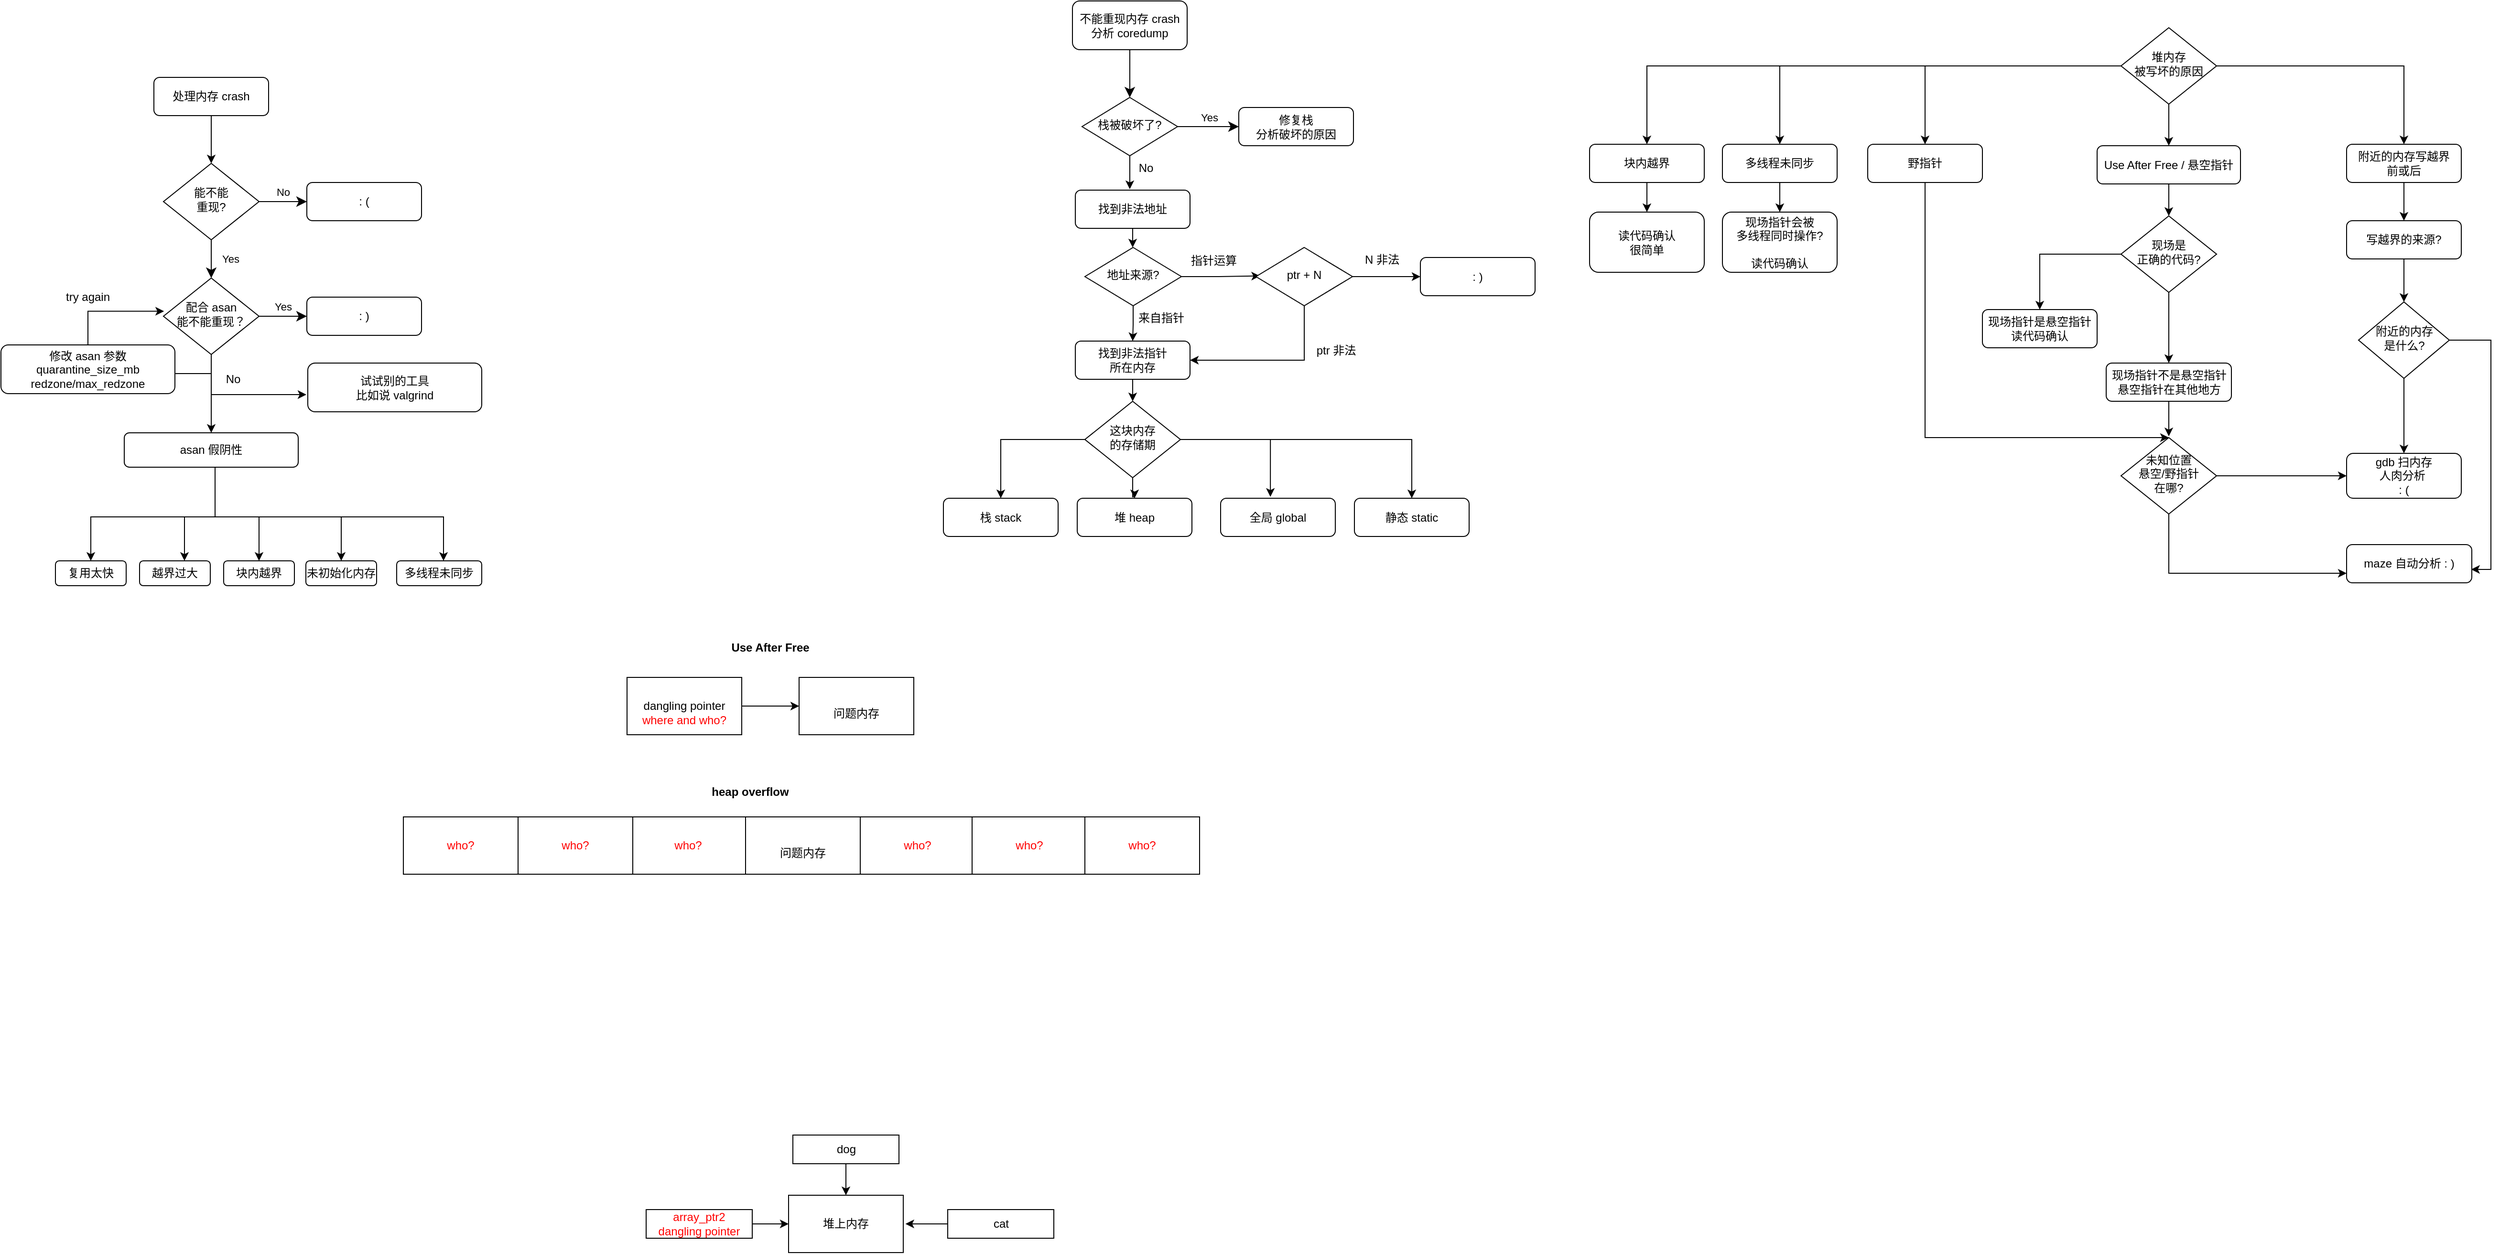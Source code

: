 <mxfile version="21.3.3" type="github">
  <diagram id="C5RBs43oDa-KdzZeNtuy" name="Page-1">
    <mxGraphModel dx="2188" dy="540" grid="0" gridSize="10" guides="1" tooltips="1" connect="1" arrows="1" fold="1" page="0" pageScale="1" pageWidth="827" pageHeight="1169" math="0" shadow="0">
      <root>
        <mxCell id="WIyWlLk6GJQsqaUBKTNV-0" />
        <mxCell id="WIyWlLk6GJQsqaUBKTNV-1" parent="WIyWlLk6GJQsqaUBKTNV-0" />
        <mxCell id="WIyWlLk6GJQsqaUBKTNV-2" value="" style="rounded=0;html=1;jettySize=auto;orthogonalLoop=1;fontSize=11;endArrow=classic;endFill=1;endSize=8;strokeWidth=1;shadow=0;labelBackgroundColor=none;edgeStyle=orthogonalEdgeStyle;" parent="WIyWlLk6GJQsqaUBKTNV-1" source="WIyWlLk6GJQsqaUBKTNV-3" target="WIyWlLk6GJQsqaUBKTNV-6" edge="1">
          <mxGeometry relative="1" as="geometry" />
        </mxCell>
        <mxCell id="WIyWlLk6GJQsqaUBKTNV-3" value="不能重现内存 crash&lt;br&gt;分析 coredump" style="rounded=1;whiteSpace=wrap;html=1;fontSize=12;glass=0;strokeWidth=1;shadow=0;" parent="WIyWlLk6GJQsqaUBKTNV-1" vertex="1">
          <mxGeometry x="160" y="69" width="120" height="51" as="geometry" />
        </mxCell>
        <mxCell id="WIyWlLk6GJQsqaUBKTNV-5" value="Yes" style="edgeStyle=orthogonalEdgeStyle;rounded=0;html=1;jettySize=auto;orthogonalLoop=1;fontSize=11;endArrow=classic;endFill=1;endSize=8;strokeWidth=1;shadow=0;labelBackgroundColor=none;" parent="WIyWlLk6GJQsqaUBKTNV-1" source="WIyWlLk6GJQsqaUBKTNV-6" target="WIyWlLk6GJQsqaUBKTNV-7" edge="1">
          <mxGeometry x="0.008" y="10" relative="1" as="geometry">
            <mxPoint as="offset" />
          </mxGeometry>
        </mxCell>
        <mxCell id="8BDMUSqq49RjrJA-DaFx-30" style="edgeStyle=orthogonalEdgeStyle;rounded=0;orthogonalLoop=1;jettySize=auto;html=1;" parent="WIyWlLk6GJQsqaUBKTNV-1" source="WIyWlLk6GJQsqaUBKTNV-6" edge="1">
          <mxGeometry relative="1" as="geometry">
            <mxPoint x="220" y="266" as="targetPoint" />
          </mxGeometry>
        </mxCell>
        <mxCell id="WIyWlLk6GJQsqaUBKTNV-6" value="栈被破坏了?" style="rhombus;whiteSpace=wrap;html=1;shadow=0;fontFamily=Helvetica;fontSize=12;align=center;strokeWidth=1;spacing=6;spacingTop=-4;" parent="WIyWlLk6GJQsqaUBKTNV-1" vertex="1">
          <mxGeometry x="170" y="170" width="100" height="61" as="geometry" />
        </mxCell>
        <mxCell id="WIyWlLk6GJQsqaUBKTNV-7" value="修复栈&lt;br&gt;分析破坏的原因" style="rounded=1;whiteSpace=wrap;html=1;fontSize=12;glass=0;strokeWidth=1;shadow=0;" parent="WIyWlLk6GJQsqaUBKTNV-1" vertex="1">
          <mxGeometry x="334" y="180.5" width="120" height="40" as="geometry" />
        </mxCell>
        <mxCell id="g80Bc_psRyEcDJGl0exP-14" style="edgeStyle=orthogonalEdgeStyle;rounded=0;orthogonalLoop=1;jettySize=auto;html=1;entryX=0.5;entryY=0;entryDx=0;entryDy=0;" parent="WIyWlLk6GJQsqaUBKTNV-1" source="WIyWlLk6GJQsqaUBKTNV-11" target="g80Bc_psRyEcDJGl0exP-11" edge="1">
          <mxGeometry relative="1" as="geometry" />
        </mxCell>
        <mxCell id="WIyWlLk6GJQsqaUBKTNV-11" value="找到非法地址" style="rounded=1;whiteSpace=wrap;html=1;fontSize=12;glass=0;strokeWidth=1;shadow=0;" parent="WIyWlLk6GJQsqaUBKTNV-1" vertex="1">
          <mxGeometry x="163" y="267" width="120" height="40" as="geometry" />
        </mxCell>
        <mxCell id="g80Bc_psRyEcDJGl0exP-6" style="edgeStyle=orthogonalEdgeStyle;rounded=0;orthogonalLoop=1;jettySize=auto;html=1;entryX=0.5;entryY=0;entryDx=0;entryDy=0;" parent="WIyWlLk6GJQsqaUBKTNV-1" source="g80Bc_psRyEcDJGl0exP-0" target="g80Bc_psRyEcDJGl0exP-3" edge="1">
          <mxGeometry relative="1" as="geometry" />
        </mxCell>
        <mxCell id="g80Bc_psRyEcDJGl0exP-7" style="edgeStyle=orthogonalEdgeStyle;rounded=0;orthogonalLoop=1;jettySize=auto;html=1;entryX=0.5;entryY=0;entryDx=0;entryDy=0;" parent="WIyWlLk6GJQsqaUBKTNV-1" source="g80Bc_psRyEcDJGl0exP-0" target="g80Bc_psRyEcDJGl0exP-2" edge="1">
          <mxGeometry relative="1" as="geometry" />
        </mxCell>
        <mxCell id="g80Bc_psRyEcDJGl0exP-8" style="edgeStyle=orthogonalEdgeStyle;rounded=0;orthogonalLoop=1;jettySize=auto;html=1;entryX=0.434;entryY=-0.038;entryDx=0;entryDy=0;entryPerimeter=0;" parent="WIyWlLk6GJQsqaUBKTNV-1" source="g80Bc_psRyEcDJGl0exP-0" target="g80Bc_psRyEcDJGl0exP-4" edge="1">
          <mxGeometry relative="1" as="geometry" />
        </mxCell>
        <mxCell id="g80Bc_psRyEcDJGl0exP-9" style="edgeStyle=orthogonalEdgeStyle;rounded=0;orthogonalLoop=1;jettySize=auto;html=1;entryX=0.5;entryY=0;entryDx=0;entryDy=0;" parent="WIyWlLk6GJQsqaUBKTNV-1" source="g80Bc_psRyEcDJGl0exP-0" target="g80Bc_psRyEcDJGl0exP-5" edge="1">
          <mxGeometry relative="1" as="geometry" />
        </mxCell>
        <mxCell id="g80Bc_psRyEcDJGl0exP-0" value="这块内存&lt;br&gt;的存储期" style="rhombus;whiteSpace=wrap;html=1;shadow=0;fontFamily=Helvetica;fontSize=12;align=center;strokeWidth=1;spacing=6;spacingTop=-4;" parent="WIyWlLk6GJQsqaUBKTNV-1" vertex="1">
          <mxGeometry x="173" y="488" width="100" height="80" as="geometry" />
        </mxCell>
        <mxCell id="g80Bc_psRyEcDJGl0exP-2" value="栈 stack" style="rounded=1;whiteSpace=wrap;html=1;fontSize=12;glass=0;strokeWidth=1;shadow=0;" parent="WIyWlLk6GJQsqaUBKTNV-1" vertex="1">
          <mxGeometry x="25" y="589.5" width="120" height="40" as="geometry" />
        </mxCell>
        <mxCell id="g80Bc_psRyEcDJGl0exP-3" value="堆 heap" style="rounded=1;whiteSpace=wrap;html=1;fontSize=12;glass=0;strokeWidth=1;shadow=0;" parent="WIyWlLk6GJQsqaUBKTNV-1" vertex="1">
          <mxGeometry x="165" y="589.5" width="120" height="40" as="geometry" />
        </mxCell>
        <mxCell id="g80Bc_psRyEcDJGl0exP-4" value="全局 global" style="rounded=1;whiteSpace=wrap;html=1;fontSize=12;glass=0;strokeWidth=1;shadow=0;" parent="WIyWlLk6GJQsqaUBKTNV-1" vertex="1">
          <mxGeometry x="315" y="589.5" width="120" height="40" as="geometry" />
        </mxCell>
        <mxCell id="g80Bc_psRyEcDJGl0exP-5" value="静态 static" style="rounded=1;whiteSpace=wrap;html=1;fontSize=12;glass=0;strokeWidth=1;shadow=0;" parent="WIyWlLk6GJQsqaUBKTNV-1" vertex="1">
          <mxGeometry x="455" y="589.5" width="120" height="40" as="geometry" />
        </mxCell>
        <mxCell id="g80Bc_psRyEcDJGl0exP-17" style="edgeStyle=orthogonalEdgeStyle;rounded=0;orthogonalLoop=1;jettySize=auto;html=1;entryX=0.5;entryY=0;entryDx=0;entryDy=0;" parent="WIyWlLk6GJQsqaUBKTNV-1" source="g80Bc_psRyEcDJGl0exP-11" target="g80Bc_psRyEcDJGl0exP-12" edge="1">
          <mxGeometry relative="1" as="geometry" />
        </mxCell>
        <mxCell id="g80Bc_psRyEcDJGl0exP-20" style="edgeStyle=orthogonalEdgeStyle;rounded=0;orthogonalLoop=1;jettySize=auto;html=1;entryX=0.042;entryY=0.489;entryDx=0;entryDy=0;entryPerimeter=0;" parent="WIyWlLk6GJQsqaUBKTNV-1" source="g80Bc_psRyEcDJGl0exP-11" target="g80Bc_psRyEcDJGl0exP-22" edge="1">
          <mxGeometry relative="1" as="geometry">
            <mxPoint x="346" y="357.5" as="targetPoint" />
          </mxGeometry>
        </mxCell>
        <mxCell id="g80Bc_psRyEcDJGl0exP-11" value="地址来源?" style="rhombus;whiteSpace=wrap;html=1;shadow=0;fontFamily=Helvetica;fontSize=12;align=center;strokeWidth=1;spacing=6;spacingTop=-4;" parent="WIyWlLk6GJQsqaUBKTNV-1" vertex="1">
          <mxGeometry x="173" y="327" width="101" height="61" as="geometry" />
        </mxCell>
        <mxCell id="g80Bc_psRyEcDJGl0exP-16" style="edgeStyle=orthogonalEdgeStyle;rounded=0;orthogonalLoop=1;jettySize=auto;html=1;" parent="WIyWlLk6GJQsqaUBKTNV-1" source="g80Bc_psRyEcDJGl0exP-12" target="g80Bc_psRyEcDJGl0exP-0" edge="1">
          <mxGeometry relative="1" as="geometry" />
        </mxCell>
        <mxCell id="g80Bc_psRyEcDJGl0exP-12" value="找到非法指针&lt;br&gt;所在内存" style="rounded=1;whiteSpace=wrap;html=1;fontSize=12;glass=0;strokeWidth=1;shadow=0;" parent="WIyWlLk6GJQsqaUBKTNV-1" vertex="1">
          <mxGeometry x="163" y="425" width="120" height="40" as="geometry" />
        </mxCell>
        <UserObject label="来自指针" placeholders="1" name="Variable" id="g80Bc_psRyEcDJGl0exP-19">
          <mxCell style="text;html=1;strokeColor=none;fillColor=none;align=center;verticalAlign=middle;whiteSpace=wrap;overflow=hidden;" parent="WIyWlLk6GJQsqaUBKTNV-1" vertex="1">
            <mxGeometry x="213" y="391" width="80" height="20" as="geometry" />
          </mxCell>
        </UserObject>
        <UserObject label="指针运算" placeholders="1" name="Variable" id="g80Bc_psRyEcDJGl0exP-21">
          <mxCell style="text;html=1;strokeColor=none;fillColor=none;align=center;verticalAlign=middle;whiteSpace=wrap;overflow=hidden;" parent="WIyWlLk6GJQsqaUBKTNV-1" vertex="1">
            <mxGeometry x="268" y="331" width="80" height="20" as="geometry" />
          </mxCell>
        </UserObject>
        <mxCell id="g80Bc_psRyEcDJGl0exP-25" style="edgeStyle=orthogonalEdgeStyle;rounded=0;orthogonalLoop=1;jettySize=auto;html=1;" parent="WIyWlLk6GJQsqaUBKTNV-1" source="g80Bc_psRyEcDJGl0exP-22" target="g80Bc_psRyEcDJGl0exP-24" edge="1">
          <mxGeometry relative="1" as="geometry" />
        </mxCell>
        <mxCell id="g80Bc_psRyEcDJGl0exP-26" style="edgeStyle=orthogonalEdgeStyle;rounded=0;orthogonalLoop=1;jettySize=auto;html=1;entryX=1;entryY=0.5;entryDx=0;entryDy=0;" parent="WIyWlLk6GJQsqaUBKTNV-1" source="g80Bc_psRyEcDJGl0exP-22" target="g80Bc_psRyEcDJGl0exP-12" edge="1">
          <mxGeometry relative="1" as="geometry">
            <Array as="points">
              <mxPoint x="403" y="445" />
            </Array>
          </mxGeometry>
        </mxCell>
        <mxCell id="g80Bc_psRyEcDJGl0exP-22" value="ptr + N" style="rhombus;whiteSpace=wrap;html=1;shadow=0;fontFamily=Helvetica;fontSize=12;align=center;strokeWidth=1;spacing=6;spacingTop=-4;" parent="WIyWlLk6GJQsqaUBKTNV-1" vertex="1">
          <mxGeometry x="352" y="327" width="101" height="61" as="geometry" />
        </mxCell>
        <mxCell id="g80Bc_psRyEcDJGl0exP-24" value=": )" style="rounded=1;whiteSpace=wrap;html=1;fontSize=12;glass=0;strokeWidth=1;shadow=0;" parent="WIyWlLk6GJQsqaUBKTNV-1" vertex="1">
          <mxGeometry x="524" y="337.5" width="120" height="40" as="geometry" />
        </mxCell>
        <mxCell id="g80Bc_psRyEcDJGl0exP-61" style="edgeStyle=orthogonalEdgeStyle;rounded=0;orthogonalLoop=1;jettySize=auto;html=1;entryX=0.5;entryY=0;entryDx=0;entryDy=0;" parent="WIyWlLk6GJQsqaUBKTNV-1" source="g80Bc_psRyEcDJGl0exP-27" target="g80Bc_psRyEcDJGl0exP-42" edge="1">
          <mxGeometry relative="1" as="geometry">
            <Array as="points">
              <mxPoint x="1052" y="526" />
            </Array>
          </mxGeometry>
        </mxCell>
        <mxCell id="g80Bc_psRyEcDJGl0exP-27" value="野指针" style="rounded=1;whiteSpace=wrap;html=1;fontSize=12;glass=0;strokeWidth=1;shadow=0;" parent="WIyWlLk6GJQsqaUBKTNV-1" vertex="1">
          <mxGeometry x="992" y="219" width="120" height="40" as="geometry" />
        </mxCell>
        <mxCell id="g80Bc_psRyEcDJGl0exP-34" style="edgeStyle=orthogonalEdgeStyle;rounded=0;orthogonalLoop=1;jettySize=auto;html=1;" parent="WIyWlLk6GJQsqaUBKTNV-1" source="g80Bc_psRyEcDJGl0exP-28" target="g80Bc_psRyEcDJGl0exP-27" edge="1">
          <mxGeometry relative="1" as="geometry" />
        </mxCell>
        <mxCell id="g80Bc_psRyEcDJGl0exP-35" style="edgeStyle=orthogonalEdgeStyle;rounded=0;orthogonalLoop=1;jettySize=auto;html=1;" parent="WIyWlLk6GJQsqaUBKTNV-1" source="g80Bc_psRyEcDJGl0exP-28" target="g80Bc_psRyEcDJGl0exP-33" edge="1">
          <mxGeometry relative="1" as="geometry" />
        </mxCell>
        <mxCell id="g80Bc_psRyEcDJGl0exP-36" style="edgeStyle=orthogonalEdgeStyle;rounded=0;orthogonalLoop=1;jettySize=auto;html=1;" parent="WIyWlLk6GJQsqaUBKTNV-1" source="g80Bc_psRyEcDJGl0exP-28" target="g80Bc_psRyEcDJGl0exP-29" edge="1">
          <mxGeometry relative="1" as="geometry" />
        </mxCell>
        <mxCell id="g80Bc_psRyEcDJGl0exP-37" style="edgeStyle=orthogonalEdgeStyle;rounded=0;orthogonalLoop=1;jettySize=auto;html=1;entryX=0.5;entryY=0;entryDx=0;entryDy=0;" parent="WIyWlLk6GJQsqaUBKTNV-1" source="g80Bc_psRyEcDJGl0exP-28" target="g80Bc_psRyEcDJGl0exP-30" edge="1">
          <mxGeometry relative="1" as="geometry" />
        </mxCell>
        <mxCell id="YTNale2gNT7QGMsrL1Ne-3" style="edgeStyle=orthogonalEdgeStyle;rounded=0;orthogonalLoop=1;jettySize=auto;html=1;entryX=0.5;entryY=0;entryDx=0;entryDy=0;" parent="WIyWlLk6GJQsqaUBKTNV-1" source="g80Bc_psRyEcDJGl0exP-28" target="YTNale2gNT7QGMsrL1Ne-1" edge="1">
          <mxGeometry relative="1" as="geometry" />
        </mxCell>
        <mxCell id="g80Bc_psRyEcDJGl0exP-28" value="堆内存&lt;br style=&quot;border-color: var(--border-color);&quot;&gt;被写坏的原因" style="rhombus;whiteSpace=wrap;html=1;shadow=0;fontFamily=Helvetica;fontSize=12;align=center;strokeWidth=1;spacing=6;spacingTop=-4;" parent="WIyWlLk6GJQsqaUBKTNV-1" vertex="1">
          <mxGeometry x="1257" y="97" width="100" height="80" as="geometry" />
        </mxCell>
        <mxCell id="g80Bc_psRyEcDJGl0exP-40" style="edgeStyle=orthogonalEdgeStyle;rounded=0;orthogonalLoop=1;jettySize=auto;html=1;" parent="WIyWlLk6GJQsqaUBKTNV-1" source="g80Bc_psRyEcDJGl0exP-29" target="g80Bc_psRyEcDJGl0exP-38" edge="1">
          <mxGeometry relative="1" as="geometry" />
        </mxCell>
        <mxCell id="g80Bc_psRyEcDJGl0exP-29" value="Use After Free / 悬空指针" style="rounded=1;whiteSpace=wrap;html=1;fontSize=12;glass=0;strokeWidth=1;shadow=0;" parent="WIyWlLk6GJQsqaUBKTNV-1" vertex="1">
          <mxGeometry x="1232" y="220.5" width="150" height="40" as="geometry" />
        </mxCell>
        <mxCell id="g80Bc_psRyEcDJGl0exP-54" style="edgeStyle=orthogonalEdgeStyle;rounded=0;orthogonalLoop=1;jettySize=auto;html=1;entryX=0.5;entryY=0;entryDx=0;entryDy=0;" parent="WIyWlLk6GJQsqaUBKTNV-1" source="g80Bc_psRyEcDJGl0exP-30" target="g80Bc_psRyEcDJGl0exP-51" edge="1">
          <mxGeometry relative="1" as="geometry" />
        </mxCell>
        <mxCell id="g80Bc_psRyEcDJGl0exP-30" value="附近的内存写越界&lt;br&gt;前或后" style="rounded=1;whiteSpace=wrap;html=1;fontSize=12;glass=0;strokeWidth=1;shadow=0;" parent="WIyWlLk6GJQsqaUBKTNV-1" vertex="1">
          <mxGeometry x="1493" y="219" width="120" height="40" as="geometry" />
        </mxCell>
        <mxCell id="g80Bc_psRyEcDJGl0exP-31" value="现场指针是悬空指针&lt;br&gt;读代码确认" style="rounded=1;whiteSpace=wrap;html=1;fontSize=12;glass=0;strokeWidth=1;shadow=0;" parent="WIyWlLk6GJQsqaUBKTNV-1" vertex="1">
          <mxGeometry x="1112" y="392" width="120" height="40" as="geometry" />
        </mxCell>
        <mxCell id="g80Bc_psRyEcDJGl0exP-44" style="edgeStyle=orthogonalEdgeStyle;rounded=0;orthogonalLoop=1;jettySize=auto;html=1;" parent="WIyWlLk6GJQsqaUBKTNV-1" source="g80Bc_psRyEcDJGl0exP-32" edge="1">
          <mxGeometry relative="1" as="geometry">
            <mxPoint x="1307" y="524.667" as="targetPoint" />
          </mxGeometry>
        </mxCell>
        <mxCell id="g80Bc_psRyEcDJGl0exP-32" value="现场指针不是悬空指针&lt;br&gt;悬空指针在其他地方" style="rounded=1;whiteSpace=wrap;html=1;fontSize=12;glass=0;strokeWidth=1;shadow=0;" parent="WIyWlLk6GJQsqaUBKTNV-1" vertex="1">
          <mxGeometry x="1241.5" y="448" width="131" height="40" as="geometry" />
        </mxCell>
        <mxCell id="g80Bc_psRyEcDJGl0exP-63" style="edgeStyle=orthogonalEdgeStyle;rounded=0;orthogonalLoop=1;jettySize=auto;html=1;" parent="WIyWlLk6GJQsqaUBKTNV-1" source="g80Bc_psRyEcDJGl0exP-33" target="g80Bc_psRyEcDJGl0exP-62" edge="1">
          <mxGeometry relative="1" as="geometry" />
        </mxCell>
        <mxCell id="g80Bc_psRyEcDJGl0exP-33" value="多线程未同步" style="rounded=1;whiteSpace=wrap;html=1;fontSize=12;glass=0;strokeWidth=1;shadow=0;" parent="WIyWlLk6GJQsqaUBKTNV-1" vertex="1">
          <mxGeometry x="840" y="219" width="120" height="40" as="geometry" />
        </mxCell>
        <mxCell id="g80Bc_psRyEcDJGl0exP-39" style="edgeStyle=orthogonalEdgeStyle;rounded=0;orthogonalLoop=1;jettySize=auto;html=1;" parent="WIyWlLk6GJQsqaUBKTNV-1" source="g80Bc_psRyEcDJGl0exP-38" target="g80Bc_psRyEcDJGl0exP-31" edge="1">
          <mxGeometry relative="1" as="geometry" />
        </mxCell>
        <mxCell id="g80Bc_psRyEcDJGl0exP-43" style="edgeStyle=orthogonalEdgeStyle;rounded=0;orthogonalLoop=1;jettySize=auto;html=1;" parent="WIyWlLk6GJQsqaUBKTNV-1" source="g80Bc_psRyEcDJGl0exP-38" target="g80Bc_psRyEcDJGl0exP-32" edge="1">
          <mxGeometry relative="1" as="geometry" />
        </mxCell>
        <mxCell id="g80Bc_psRyEcDJGl0exP-38" value="现场是&lt;br&gt;正确的代码?" style="rhombus;whiteSpace=wrap;html=1;shadow=0;fontFamily=Helvetica;fontSize=12;align=center;strokeWidth=1;spacing=6;spacingTop=-4;" parent="WIyWlLk6GJQsqaUBKTNV-1" vertex="1">
          <mxGeometry x="1257" y="294" width="100" height="80" as="geometry" />
        </mxCell>
        <mxCell id="g80Bc_psRyEcDJGl0exP-66" style="edgeStyle=orthogonalEdgeStyle;rounded=0;orthogonalLoop=1;jettySize=auto;html=1;entryX=0;entryY=0.75;entryDx=0;entryDy=0;" parent="WIyWlLk6GJQsqaUBKTNV-1" source="g80Bc_psRyEcDJGl0exP-42" target="g80Bc_psRyEcDJGl0exP-46" edge="1">
          <mxGeometry relative="1" as="geometry">
            <Array as="points">
              <mxPoint x="1307" y="668" />
            </Array>
          </mxGeometry>
        </mxCell>
        <mxCell id="g80Bc_psRyEcDJGl0exP-68" style="edgeStyle=orthogonalEdgeStyle;rounded=0;orthogonalLoop=1;jettySize=auto;html=1;entryX=0;entryY=0.5;entryDx=0;entryDy=0;" parent="WIyWlLk6GJQsqaUBKTNV-1" source="g80Bc_psRyEcDJGl0exP-42" target="g80Bc_psRyEcDJGl0exP-52" edge="1">
          <mxGeometry relative="1" as="geometry" />
        </mxCell>
        <mxCell id="g80Bc_psRyEcDJGl0exP-42" value="未知位置&lt;br&gt;悬空/野指针&lt;br&gt;在哪?" style="rhombus;whiteSpace=wrap;html=1;shadow=0;fontFamily=Helvetica;fontSize=12;align=center;strokeWidth=1;spacing=6;spacingTop=-4;" parent="WIyWlLk6GJQsqaUBKTNV-1" vertex="1">
          <mxGeometry x="1257" y="526" width="100" height="80" as="geometry" />
        </mxCell>
        <mxCell id="g80Bc_psRyEcDJGl0exP-46" value="maze 自动分析 : )" style="rounded=1;whiteSpace=wrap;html=1;fontSize=12;glass=0;strokeWidth=1;shadow=0;" parent="WIyWlLk6GJQsqaUBKTNV-1" vertex="1">
          <mxGeometry x="1493" y="638" width="131" height="40" as="geometry" />
        </mxCell>
        <mxCell id="g80Bc_psRyEcDJGl0exP-60" style="edgeStyle=orthogonalEdgeStyle;rounded=0;orthogonalLoop=1;jettySize=auto;html=1;entryX=0.5;entryY=0;entryDx=0;entryDy=0;" parent="WIyWlLk6GJQsqaUBKTNV-1" source="g80Bc_psRyEcDJGl0exP-51" target="g80Bc_psRyEcDJGl0exP-56" edge="1">
          <mxGeometry relative="1" as="geometry" />
        </mxCell>
        <mxCell id="g80Bc_psRyEcDJGl0exP-51" value="写越界的来源?" style="rounded=1;whiteSpace=wrap;html=1;fontSize=12;glass=0;strokeWidth=1;shadow=0;" parent="WIyWlLk6GJQsqaUBKTNV-1" vertex="1">
          <mxGeometry x="1493" y="299" width="120" height="40" as="geometry" />
        </mxCell>
        <mxCell id="g80Bc_psRyEcDJGl0exP-52" value="gdb 扫内存 &lt;br&gt;人肉分析&amp;nbsp;&lt;br&gt;: (" style="rounded=1;whiteSpace=wrap;html=1;fontSize=12;glass=0;strokeWidth=1;shadow=0;" parent="WIyWlLk6GJQsqaUBKTNV-1" vertex="1">
          <mxGeometry x="1493" y="542.5" width="120" height="47" as="geometry" />
        </mxCell>
        <mxCell id="g80Bc_psRyEcDJGl0exP-64" style="edgeStyle=orthogonalEdgeStyle;rounded=0;orthogonalLoop=1;jettySize=auto;html=1;" parent="WIyWlLk6GJQsqaUBKTNV-1" source="g80Bc_psRyEcDJGl0exP-56" target="g80Bc_psRyEcDJGl0exP-52" edge="1">
          <mxGeometry relative="1" as="geometry" />
        </mxCell>
        <mxCell id="g80Bc_psRyEcDJGl0exP-67" style="edgeStyle=orthogonalEdgeStyle;rounded=0;orthogonalLoop=1;jettySize=auto;html=1;entryX=0.995;entryY=0.649;entryDx=0;entryDy=0;entryPerimeter=0;" parent="WIyWlLk6GJQsqaUBKTNV-1" source="g80Bc_psRyEcDJGl0exP-56" target="g80Bc_psRyEcDJGl0exP-46" edge="1">
          <mxGeometry relative="1" as="geometry">
            <Array as="points">
              <mxPoint x="1644" y="424" />
              <mxPoint x="1644" y="664" />
            </Array>
          </mxGeometry>
        </mxCell>
        <mxCell id="g80Bc_psRyEcDJGl0exP-56" value="附近的内存&lt;br&gt;是什么?" style="rhombus;whiteSpace=wrap;html=1;shadow=0;fontFamily=Helvetica;fontSize=12;align=center;strokeWidth=1;spacing=6;spacingTop=-4;" parent="WIyWlLk6GJQsqaUBKTNV-1" vertex="1">
          <mxGeometry x="1505.5" y="384" width="95" height="80" as="geometry" />
        </mxCell>
        <mxCell id="g80Bc_psRyEcDJGl0exP-62" value="现场指针会被&lt;br&gt;多线程同时操作?&lt;br&gt;&lt;br&gt;读代码确认" style="rounded=1;whiteSpace=wrap;html=1;fontSize=12;glass=0;strokeWidth=1;shadow=0;" parent="WIyWlLk6GJQsqaUBKTNV-1" vertex="1">
          <mxGeometry x="840" y="290" width="120" height="63" as="geometry" />
        </mxCell>
        <mxCell id="g80Bc_psRyEcDJGl0exP-69" value="" style="rounded=0;html=1;jettySize=auto;orthogonalLoop=1;fontSize=11;endArrow=classic;endFill=1;strokeWidth=1;shadow=0;labelBackgroundColor=none;edgeStyle=orthogonalEdgeStyle;" parent="WIyWlLk6GJQsqaUBKTNV-1" source="g80Bc_psRyEcDJGl0exP-70" target="g80Bc_psRyEcDJGl0exP-73" edge="1">
          <mxGeometry relative="1" as="geometry" />
        </mxCell>
        <mxCell id="g80Bc_psRyEcDJGl0exP-70" value="处理内存 crash" style="rounded=1;whiteSpace=wrap;html=1;fontSize=12;glass=0;strokeWidth=1;shadow=0;" parent="WIyWlLk6GJQsqaUBKTNV-1" vertex="1">
          <mxGeometry x="-801" y="149" width="120" height="40" as="geometry" />
        </mxCell>
        <mxCell id="g80Bc_psRyEcDJGl0exP-71" value="Yes" style="rounded=0;html=1;jettySize=auto;orthogonalLoop=1;fontSize=11;endArrow=classic;endFill=1;endSize=8;strokeWidth=1;shadow=0;labelBackgroundColor=none;edgeStyle=orthogonalEdgeStyle;" parent="WIyWlLk6GJQsqaUBKTNV-1" source="g80Bc_psRyEcDJGl0exP-73" target="g80Bc_psRyEcDJGl0exP-78" edge="1">
          <mxGeometry y="20" relative="1" as="geometry">
            <mxPoint as="offset" />
          </mxGeometry>
        </mxCell>
        <mxCell id="g80Bc_psRyEcDJGl0exP-72" value="No" style="edgeStyle=orthogonalEdgeStyle;rounded=0;html=1;jettySize=auto;orthogonalLoop=1;fontSize=11;endArrow=classic;endFill=1;endSize=8;strokeWidth=1;shadow=0;labelBackgroundColor=none;" parent="WIyWlLk6GJQsqaUBKTNV-1" source="g80Bc_psRyEcDJGl0exP-73" target="g80Bc_psRyEcDJGl0exP-74" edge="1">
          <mxGeometry y="10" relative="1" as="geometry">
            <mxPoint as="offset" />
          </mxGeometry>
        </mxCell>
        <mxCell id="g80Bc_psRyEcDJGl0exP-73" value="能不能&lt;br&gt;重现?" style="rhombus;whiteSpace=wrap;html=1;shadow=0;fontFamily=Helvetica;fontSize=12;align=center;strokeWidth=1;spacing=6;spacingTop=-4;" parent="WIyWlLk6GJQsqaUBKTNV-1" vertex="1">
          <mxGeometry x="-791" y="239" width="100" height="80" as="geometry" />
        </mxCell>
        <mxCell id="g80Bc_psRyEcDJGl0exP-74" value=": (" style="rounded=1;whiteSpace=wrap;html=1;fontSize=12;glass=0;strokeWidth=1;shadow=0;" parent="WIyWlLk6GJQsqaUBKTNV-1" vertex="1">
          <mxGeometry x="-641" y="259" width="120" height="40" as="geometry" />
        </mxCell>
        <mxCell id="g80Bc_psRyEcDJGl0exP-75" value="Yes" style="edgeStyle=orthogonalEdgeStyle;rounded=0;html=1;jettySize=auto;orthogonalLoop=1;fontSize=11;endArrow=classic;endFill=1;endSize=8;strokeWidth=1;shadow=0;labelBackgroundColor=none;" parent="WIyWlLk6GJQsqaUBKTNV-1" source="g80Bc_psRyEcDJGl0exP-78" target="g80Bc_psRyEcDJGl0exP-81" edge="1">
          <mxGeometry y="10" relative="1" as="geometry">
            <mxPoint as="offset" />
          </mxGeometry>
        </mxCell>
        <mxCell id="g80Bc_psRyEcDJGl0exP-76" style="edgeStyle=orthogonalEdgeStyle;rounded=0;orthogonalLoop=1;jettySize=auto;html=1;entryX=1;entryY=0.5;entryDx=0;entryDy=0;" parent="WIyWlLk6GJQsqaUBKTNV-1" source="g80Bc_psRyEcDJGl0exP-78" target="g80Bc_psRyEcDJGl0exP-80" edge="1">
          <mxGeometry relative="1" as="geometry" />
        </mxCell>
        <mxCell id="8BDMUSqq49RjrJA-DaFx-2" style="edgeStyle=orthogonalEdgeStyle;rounded=0;orthogonalLoop=1;jettySize=auto;html=1;entryX=0.5;entryY=0;entryDx=0;entryDy=0;" parent="WIyWlLk6GJQsqaUBKTNV-1" source="g80Bc_psRyEcDJGl0exP-78" target="g80Bc_psRyEcDJGl0exP-88" edge="1">
          <mxGeometry relative="1" as="geometry" />
        </mxCell>
        <mxCell id="8BDMUSqq49RjrJA-DaFx-4" style="edgeStyle=orthogonalEdgeStyle;rounded=0;orthogonalLoop=1;jettySize=auto;html=1;entryX=-0.008;entryY=0.656;entryDx=0;entryDy=0;entryPerimeter=0;" parent="WIyWlLk6GJQsqaUBKTNV-1" source="g80Bc_psRyEcDJGl0exP-78" target="8BDMUSqq49RjrJA-DaFx-0" edge="1">
          <mxGeometry relative="1" as="geometry">
            <Array as="points">
              <mxPoint x="-741" y="481" />
              <mxPoint x="-641" y="481" />
            </Array>
          </mxGeometry>
        </mxCell>
        <mxCell id="g80Bc_psRyEcDJGl0exP-78" value="配合 asan &lt;br&gt;能不能重现？" style="rhombus;whiteSpace=wrap;html=1;shadow=0;fontFamily=Helvetica;fontSize=12;align=center;strokeWidth=1;spacing=6;spacingTop=-4;" parent="WIyWlLk6GJQsqaUBKTNV-1" vertex="1">
          <mxGeometry x="-791" y="359" width="100" height="80" as="geometry" />
        </mxCell>
        <mxCell id="g80Bc_psRyEcDJGl0exP-79" style="edgeStyle=orthogonalEdgeStyle;rounded=0;orthogonalLoop=1;jettySize=auto;html=1;entryX=0.006;entryY=0.435;entryDx=0;entryDy=0;entryPerimeter=0;" parent="WIyWlLk6GJQsqaUBKTNV-1" source="g80Bc_psRyEcDJGl0exP-80" target="g80Bc_psRyEcDJGl0exP-78" edge="1">
          <mxGeometry relative="1" as="geometry" />
        </mxCell>
        <mxCell id="g80Bc_psRyEcDJGl0exP-80" value="修改 asan 参数&lt;br&gt;quarantine_size_mb&lt;br&gt;redzone/max_redzone" style="rounded=1;whiteSpace=wrap;html=1;fontSize=12;glass=0;strokeWidth=1;shadow=0;" parent="WIyWlLk6GJQsqaUBKTNV-1" vertex="1">
          <mxGeometry x="-961" y="429" width="182" height="51" as="geometry" />
        </mxCell>
        <mxCell id="g80Bc_psRyEcDJGl0exP-81" value=": )" style="rounded=1;whiteSpace=wrap;html=1;fontSize=12;glass=0;strokeWidth=1;shadow=0;" parent="WIyWlLk6GJQsqaUBKTNV-1" vertex="1">
          <mxGeometry x="-641" y="379" width="120" height="40" as="geometry" />
        </mxCell>
        <UserObject label="try again" placeholders="1" name="Variable" id="g80Bc_psRyEcDJGl0exP-82">
          <mxCell style="text;html=1;strokeColor=none;fillColor=none;align=center;verticalAlign=middle;whiteSpace=wrap;overflow=hidden;" parent="WIyWlLk6GJQsqaUBKTNV-1" vertex="1">
            <mxGeometry x="-910" y="369" width="80" height="20" as="geometry" />
          </mxCell>
        </UserObject>
        <mxCell id="g80Bc_psRyEcDJGl0exP-83" style="edgeStyle=orthogonalEdgeStyle;rounded=0;orthogonalLoop=1;jettySize=auto;html=1;" parent="WIyWlLk6GJQsqaUBKTNV-1" source="g80Bc_psRyEcDJGl0exP-88" edge="1">
          <mxGeometry relative="1" as="geometry">
            <Array as="points">
              <mxPoint x="-737" y="609" />
              <mxPoint x="-867" y="609" />
            </Array>
            <mxPoint x="-867" y="655" as="targetPoint" />
          </mxGeometry>
        </mxCell>
        <mxCell id="g80Bc_psRyEcDJGl0exP-84" style="edgeStyle=orthogonalEdgeStyle;rounded=0;orthogonalLoop=1;jettySize=auto;html=1;" parent="WIyWlLk6GJQsqaUBKTNV-1" source="g80Bc_psRyEcDJGl0exP-88" target="g80Bc_psRyEcDJGl0exP-90" edge="1">
          <mxGeometry relative="1" as="geometry">
            <Array as="points">
              <mxPoint x="-737" y="609" />
              <mxPoint x="-769" y="609" />
            </Array>
          </mxGeometry>
        </mxCell>
        <mxCell id="g80Bc_psRyEcDJGl0exP-85" style="edgeStyle=orthogonalEdgeStyle;rounded=0;orthogonalLoop=1;jettySize=auto;html=1;" parent="WIyWlLk6GJQsqaUBKTNV-1" source="g80Bc_psRyEcDJGl0exP-88" target="g80Bc_psRyEcDJGl0exP-91" edge="1">
          <mxGeometry relative="1" as="geometry">
            <Array as="points">
              <mxPoint x="-737" y="609" />
              <mxPoint x="-605" y="609" />
            </Array>
          </mxGeometry>
        </mxCell>
        <mxCell id="g80Bc_psRyEcDJGl0exP-86" style="edgeStyle=orthogonalEdgeStyle;rounded=0;orthogonalLoop=1;jettySize=auto;html=1;" parent="WIyWlLk6GJQsqaUBKTNV-1" source="g80Bc_psRyEcDJGl0exP-88" edge="1">
          <mxGeometry relative="1" as="geometry">
            <Array as="points">
              <mxPoint x="-737" y="609" />
              <mxPoint x="-498" y="609" />
            </Array>
            <mxPoint x="-498" y="655" as="targetPoint" />
          </mxGeometry>
        </mxCell>
        <mxCell id="g80Bc_psRyEcDJGl0exP-87" style="edgeStyle=orthogonalEdgeStyle;rounded=0;orthogonalLoop=1;jettySize=auto;html=1;" parent="WIyWlLk6GJQsqaUBKTNV-1" source="g80Bc_psRyEcDJGl0exP-88" target="g80Bc_psRyEcDJGl0exP-94" edge="1">
          <mxGeometry relative="1" as="geometry">
            <Array as="points">
              <mxPoint x="-737" y="609" />
              <mxPoint x="-691" y="609" />
            </Array>
          </mxGeometry>
        </mxCell>
        <mxCell id="g80Bc_psRyEcDJGl0exP-88" value="asan 假阴性" style="rounded=1;whiteSpace=wrap;html=1;fontSize=12;glass=0;strokeWidth=1;shadow=0;" parent="WIyWlLk6GJQsqaUBKTNV-1" vertex="1">
          <mxGeometry x="-832" y="521" width="182" height="36" as="geometry" />
        </mxCell>
        <mxCell id="g80Bc_psRyEcDJGl0exP-89" value="复用太快" style="rounded=1;whiteSpace=wrap;html=1;fontSize=12;glass=0;strokeWidth=1;shadow=0;" parent="WIyWlLk6GJQsqaUBKTNV-1" vertex="1">
          <mxGeometry x="-904" y="655" width="74" height="26" as="geometry" />
        </mxCell>
        <mxCell id="g80Bc_psRyEcDJGl0exP-90" value="越界过大" style="rounded=1;whiteSpace=wrap;html=1;fontSize=12;glass=0;strokeWidth=1;shadow=0;" parent="WIyWlLk6GJQsqaUBKTNV-1" vertex="1">
          <mxGeometry x="-816" y="655" width="74" height="26" as="geometry" />
        </mxCell>
        <mxCell id="g80Bc_psRyEcDJGl0exP-91" value="未初始化内存" style="rounded=1;whiteSpace=wrap;html=1;fontSize=12;glass=0;strokeWidth=1;shadow=0;" parent="WIyWlLk6GJQsqaUBKTNV-1" vertex="1">
          <mxGeometry x="-642" y="655" width="74" height="26" as="geometry" />
        </mxCell>
        <mxCell id="g80Bc_psRyEcDJGl0exP-92" value="多线程未同步" style="rounded=1;whiteSpace=wrap;html=1;fontSize=12;glass=0;strokeWidth=1;shadow=0;" parent="WIyWlLk6GJQsqaUBKTNV-1" vertex="1">
          <mxGeometry x="-547" y="655" width="89" height="26" as="geometry" />
        </mxCell>
        <UserObject label="No" placeholders="1" name="Variable" id="g80Bc_psRyEcDJGl0exP-93">
          <mxCell style="text;html=1;strokeColor=none;fillColor=none;align=center;verticalAlign=middle;whiteSpace=wrap;overflow=hidden;" parent="WIyWlLk6GJQsqaUBKTNV-1" vertex="1">
            <mxGeometry x="-758" y="455" width="80" height="20" as="geometry" />
          </mxCell>
        </UserObject>
        <mxCell id="g80Bc_psRyEcDJGl0exP-94" value="块内越界" style="rounded=1;whiteSpace=wrap;html=1;fontSize=12;glass=0;strokeWidth=1;shadow=0;" parent="WIyWlLk6GJQsqaUBKTNV-1" vertex="1">
          <mxGeometry x="-728" y="655" width="74" height="26" as="geometry" />
        </mxCell>
        <UserObject label="ptr 非法" placeholders="1" name="Variable" id="g80Bc_psRyEcDJGl0exP-96">
          <mxCell style="text;html=1;strokeColor=none;fillColor=none;align=center;verticalAlign=middle;whiteSpace=wrap;overflow=hidden;" parent="WIyWlLk6GJQsqaUBKTNV-1" vertex="1">
            <mxGeometry x="396" y="425" width="80" height="20" as="geometry" />
          </mxCell>
        </UserObject>
        <UserObject label="N 非法" placeholders="1" name="Variable" id="g80Bc_psRyEcDJGl0exP-97">
          <mxCell style="text;html=1;strokeColor=none;fillColor=none;align=center;verticalAlign=middle;whiteSpace=wrap;overflow=hidden;" parent="WIyWlLk6GJQsqaUBKTNV-1" vertex="1">
            <mxGeometry x="444" y="330" width="80" height="20" as="geometry" />
          </mxCell>
        </UserObject>
        <mxCell id="8BDMUSqq49RjrJA-DaFx-0" value="试试别的工具&lt;br&gt;比如说 valgrind" style="rounded=1;whiteSpace=wrap;html=1;fontSize=12;glass=0;strokeWidth=1;shadow=0;" parent="WIyWlLk6GJQsqaUBKTNV-1" vertex="1">
          <mxGeometry x="-640" y="448" width="182" height="51" as="geometry" />
        </mxCell>
        <UserObject label="No" placeholders="1" name="Variable" id="8BDMUSqq49RjrJA-DaFx-31">
          <mxCell style="text;html=1;strokeColor=none;fillColor=none;align=center;verticalAlign=middle;whiteSpace=wrap;overflow=hidden;" parent="WIyWlLk6GJQsqaUBKTNV-1" vertex="1">
            <mxGeometry x="197" y="234" width="80" height="20" as="geometry" />
          </mxCell>
        </UserObject>
        <mxCell id="8BDMUSqq49RjrJA-DaFx-33" style="edgeStyle=orthogonalEdgeStyle;rounded=0;orthogonalLoop=1;jettySize=auto;html=1;exitX=0.5;exitY=1;exitDx=0;exitDy=0;" parent="WIyWlLk6GJQsqaUBKTNV-1" source="8BDMUSqq49RjrJA-DaFx-31" target="8BDMUSqq49RjrJA-DaFx-31" edge="1">
          <mxGeometry relative="1" as="geometry" />
        </mxCell>
        <mxCell id="z_2Hj-bbX1d7jthE-0KP-2" style="edgeStyle=orthogonalEdgeStyle;rounded=0;orthogonalLoop=1;jettySize=auto;html=1;" parent="WIyWlLk6GJQsqaUBKTNV-1" source="z_2Hj-bbX1d7jthE-0KP-0" target="z_2Hj-bbX1d7jthE-0KP-1" edge="1">
          <mxGeometry relative="1" as="geometry" />
        </mxCell>
        <mxCell id="z_2Hj-bbX1d7jthE-0KP-0" value="&lt;br&gt;dangling pointer&lt;br&gt;&lt;font color=&quot;#ff0000&quot;&gt;where and who?&lt;/font&gt;" style="rounded=0;whiteSpace=wrap;html=1;" parent="WIyWlLk6GJQsqaUBKTNV-1" vertex="1">
          <mxGeometry x="-306" y="777" width="120" height="60" as="geometry" />
        </mxCell>
        <mxCell id="z_2Hj-bbX1d7jthE-0KP-1" value="&lt;br&gt;问题内存" style="rounded=0;whiteSpace=wrap;html=1;" parent="WIyWlLk6GJQsqaUBKTNV-1" vertex="1">
          <mxGeometry x="-126" y="777" width="120" height="60" as="geometry" />
        </mxCell>
        <mxCell id="YTNale2gNT7QGMsrL1Ne-4" style="edgeStyle=orthogonalEdgeStyle;rounded=0;orthogonalLoop=1;jettySize=auto;html=1;entryX=0.5;entryY=0;entryDx=0;entryDy=0;" parent="WIyWlLk6GJQsqaUBKTNV-1" source="YTNale2gNT7QGMsrL1Ne-1" target="YTNale2gNT7QGMsrL1Ne-2" edge="1">
          <mxGeometry relative="1" as="geometry" />
        </mxCell>
        <mxCell id="YTNale2gNT7QGMsrL1Ne-1" value="块内越界" style="rounded=1;whiteSpace=wrap;html=1;fontSize=12;glass=0;strokeWidth=1;shadow=0;" parent="WIyWlLk6GJQsqaUBKTNV-1" vertex="1">
          <mxGeometry x="701" y="219" width="120" height="40" as="geometry" />
        </mxCell>
        <mxCell id="YTNale2gNT7QGMsrL1Ne-2" value="读代码确认&lt;br&gt;很简单" style="rounded=1;whiteSpace=wrap;html=1;fontSize=12;glass=0;strokeWidth=1;shadow=0;" parent="WIyWlLk6GJQsqaUBKTNV-1" vertex="1">
          <mxGeometry x="701" y="290" width="120" height="63" as="geometry" />
        </mxCell>
        <mxCell id="QCZVoMFlE3ppx46g0RsJ-1" value="&lt;font color=&quot;#ff0000&quot;&gt;who?&lt;/font&gt;" style="rounded=0;whiteSpace=wrap;html=1;" parent="WIyWlLk6GJQsqaUBKTNV-1" vertex="1">
          <mxGeometry x="-302" y="923" width="120" height="60" as="geometry" />
        </mxCell>
        <mxCell id="QCZVoMFlE3ppx46g0RsJ-2" value="&lt;br&gt;问题内存" style="rounded=0;whiteSpace=wrap;html=1;" parent="WIyWlLk6GJQsqaUBKTNV-1" vertex="1">
          <mxGeometry x="-182" y="923" width="120" height="60" as="geometry" />
        </mxCell>
        <UserObject label="&lt;b&gt;Use After Free&lt;/b&gt;" placeholders="1" name="Variable" id="QCZVoMFlE3ppx46g0RsJ-3">
          <mxCell style="text;html=1;strokeColor=none;fillColor=none;align=center;verticalAlign=middle;whiteSpace=wrap;overflow=hidden;" parent="WIyWlLk6GJQsqaUBKTNV-1" vertex="1">
            <mxGeometry x="-217" y="736" width="122" height="20" as="geometry" />
          </mxCell>
        </UserObject>
        <UserObject label="&lt;b&gt;heap overflow&lt;/b&gt;" placeholders="1" name="Variable" id="QCZVoMFlE3ppx46g0RsJ-4">
          <mxCell style="text;html=1;strokeColor=none;fillColor=none;align=center;verticalAlign=middle;whiteSpace=wrap;overflow=hidden;" parent="WIyWlLk6GJQsqaUBKTNV-1" vertex="1">
            <mxGeometry x="-238" y="887" width="122" height="20" as="geometry" />
          </mxCell>
        </UserObject>
        <mxCell id="QCZVoMFlE3ppx46g0RsJ-5" value="&lt;font color=&quot;#ff0000&quot;&gt;who?&lt;/font&gt;" style="rounded=0;whiteSpace=wrap;html=1;" parent="WIyWlLk6GJQsqaUBKTNV-1" vertex="1">
          <mxGeometry x="-62" y="923" width="120" height="60" as="geometry" />
        </mxCell>
        <mxCell id="QCZVoMFlE3ppx46g0RsJ-6" value="&lt;font color=&quot;#ff0000&quot;&gt;who?&lt;/font&gt;" style="rounded=0;whiteSpace=wrap;html=1;" parent="WIyWlLk6GJQsqaUBKTNV-1" vertex="1">
          <mxGeometry x="55" y="923" width="120" height="60" as="geometry" />
        </mxCell>
        <mxCell id="QCZVoMFlE3ppx46g0RsJ-7" value="&lt;font color=&quot;#ff0000&quot;&gt;who?&lt;/font&gt;" style="rounded=0;whiteSpace=wrap;html=1;" parent="WIyWlLk6GJQsqaUBKTNV-1" vertex="1">
          <mxGeometry x="173" y="923" width="120" height="60" as="geometry" />
        </mxCell>
        <mxCell id="QCZVoMFlE3ppx46g0RsJ-8" value="&lt;font color=&quot;#ff0000&quot;&gt;who?&lt;/font&gt;" style="rounded=0;whiteSpace=wrap;html=1;" parent="WIyWlLk6GJQsqaUBKTNV-1" vertex="1">
          <mxGeometry x="-420" y="923" width="120" height="60" as="geometry" />
        </mxCell>
        <mxCell id="QCZVoMFlE3ppx46g0RsJ-9" value="&lt;font color=&quot;#ff0000&quot;&gt;who?&lt;/font&gt;" style="rounded=0;whiteSpace=wrap;html=1;" parent="WIyWlLk6GJQsqaUBKTNV-1" vertex="1">
          <mxGeometry x="-540" y="923" width="120" height="60" as="geometry" />
        </mxCell>
        <mxCell id="O6oQAiNuUI8mFeVTpmr0-6" style="edgeStyle=orthogonalEdgeStyle;rounded=0;orthogonalLoop=1;jettySize=auto;html=1;" edge="1" parent="WIyWlLk6GJQsqaUBKTNV-1" source="O6oQAiNuUI8mFeVTpmr0-7" target="O6oQAiNuUI8mFeVTpmr0-8">
          <mxGeometry relative="1" as="geometry" />
        </mxCell>
        <mxCell id="O6oQAiNuUI8mFeVTpmr0-7" value="&lt;font color=&quot;#ff0000&quot;&gt;array_ptr2&lt;br&gt;dangling pointer&lt;/font&gt;" style="rounded=0;whiteSpace=wrap;html=1;" vertex="1" parent="WIyWlLk6GJQsqaUBKTNV-1">
          <mxGeometry x="-286" y="1334" width="111" height="30" as="geometry" />
        </mxCell>
        <mxCell id="O6oQAiNuUI8mFeVTpmr0-8" value="堆上内存" style="rounded=0;whiteSpace=wrap;html=1;" vertex="1" parent="WIyWlLk6GJQsqaUBKTNV-1">
          <mxGeometry x="-137" y="1319" width="120" height="60" as="geometry" />
        </mxCell>
        <mxCell id="O6oQAiNuUI8mFeVTpmr0-11" style="edgeStyle=orthogonalEdgeStyle;rounded=0;orthogonalLoop=1;jettySize=auto;html=1;entryX=0.5;entryY=0;entryDx=0;entryDy=0;" edge="1" parent="WIyWlLk6GJQsqaUBKTNV-1" source="O6oQAiNuUI8mFeVTpmr0-9" target="O6oQAiNuUI8mFeVTpmr0-8">
          <mxGeometry relative="1" as="geometry" />
        </mxCell>
        <mxCell id="O6oQAiNuUI8mFeVTpmr0-9" value="dog" style="rounded=0;whiteSpace=wrap;html=1;" vertex="1" parent="WIyWlLk6GJQsqaUBKTNV-1">
          <mxGeometry x="-132.5" y="1256" width="111" height="30" as="geometry" />
        </mxCell>
        <mxCell id="O6oQAiNuUI8mFeVTpmr0-12" style="edgeStyle=orthogonalEdgeStyle;rounded=0;orthogonalLoop=1;jettySize=auto;html=1;" edge="1" parent="WIyWlLk6GJQsqaUBKTNV-1" source="O6oQAiNuUI8mFeVTpmr0-10">
          <mxGeometry relative="1" as="geometry">
            <mxPoint x="-14.667" y="1349" as="targetPoint" />
          </mxGeometry>
        </mxCell>
        <mxCell id="O6oQAiNuUI8mFeVTpmr0-10" value="cat" style="rounded=0;whiteSpace=wrap;html=1;" vertex="1" parent="WIyWlLk6GJQsqaUBKTNV-1">
          <mxGeometry x="29.5" y="1334" width="111" height="30" as="geometry" />
        </mxCell>
      </root>
    </mxGraphModel>
  </diagram>
</mxfile>
